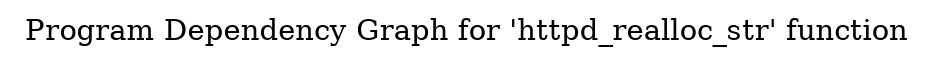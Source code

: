 digraph "Program Dependency Graph for 'httpd_realloc_str' function" {
	label="Program Dependency Graph for 'httpd_realloc_str' function";

}
